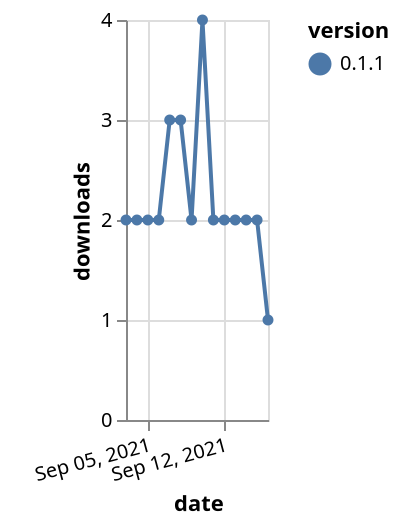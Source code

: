 {"$schema": "https://vega.github.io/schema/vega-lite/v5.json", "description": "A simple bar chart with embedded data.", "data": {"values": [{"date": "2021-09-03", "total": 367, "delta": 2, "version": "0.1.1"}, {"date": "2021-09-04", "total": 369, "delta": 2, "version": "0.1.1"}, {"date": "2021-09-05", "total": 371, "delta": 2, "version": "0.1.1"}, {"date": "2021-09-06", "total": 373, "delta": 2, "version": "0.1.1"}, {"date": "2021-09-07", "total": 376, "delta": 3, "version": "0.1.1"}, {"date": "2021-09-08", "total": 379, "delta": 3, "version": "0.1.1"}, {"date": "2021-09-09", "total": 381, "delta": 2, "version": "0.1.1"}, {"date": "2021-09-10", "total": 385, "delta": 4, "version": "0.1.1"}, {"date": "2021-09-11", "total": 387, "delta": 2, "version": "0.1.1"}, {"date": "2021-09-12", "total": 389, "delta": 2, "version": "0.1.1"}, {"date": "2021-09-13", "total": 391, "delta": 2, "version": "0.1.1"}, {"date": "2021-09-14", "total": 393, "delta": 2, "version": "0.1.1"}, {"date": "2021-09-15", "total": 395, "delta": 2, "version": "0.1.1"}, {"date": "2021-09-16", "total": 396, "delta": 1, "version": "0.1.1"}]}, "width": "container", "mark": {"type": "line", "point": {"filled": true}}, "encoding": {"x": {"field": "date", "type": "temporal", "timeUnit": "yearmonthdate", "title": "date", "axis": {"labelAngle": -15}}, "y": {"field": "delta", "type": "quantitative", "title": "downloads"}, "color": {"field": "version", "type": "nominal"}, "tooltip": {"field": "delta"}}}